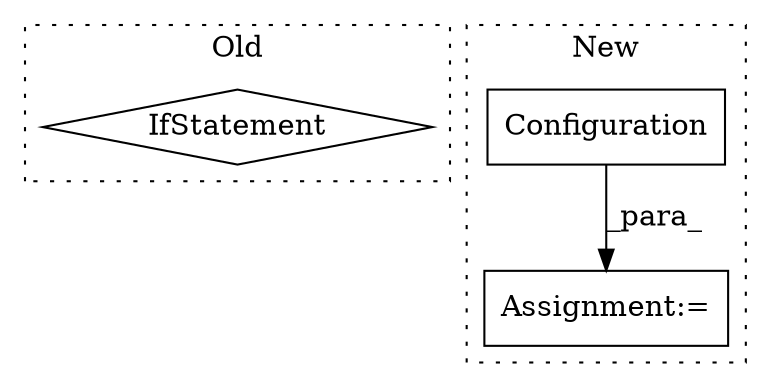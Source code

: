 digraph G {
subgraph cluster0 {
1 [label="IfStatement" a="25" s="649,679" l="4,2" shape="diamond"];
label = "Old";
style="dotted";
}
subgraph cluster1 {
2 [label="Configuration" a="32" s="1518,1565" l="14,1" shape="box"];
3 [label="Assignment:=" a="7" s="1517" l="1" shape="box"];
label = "New";
style="dotted";
}
2 -> 3 [label="_para_"];
}